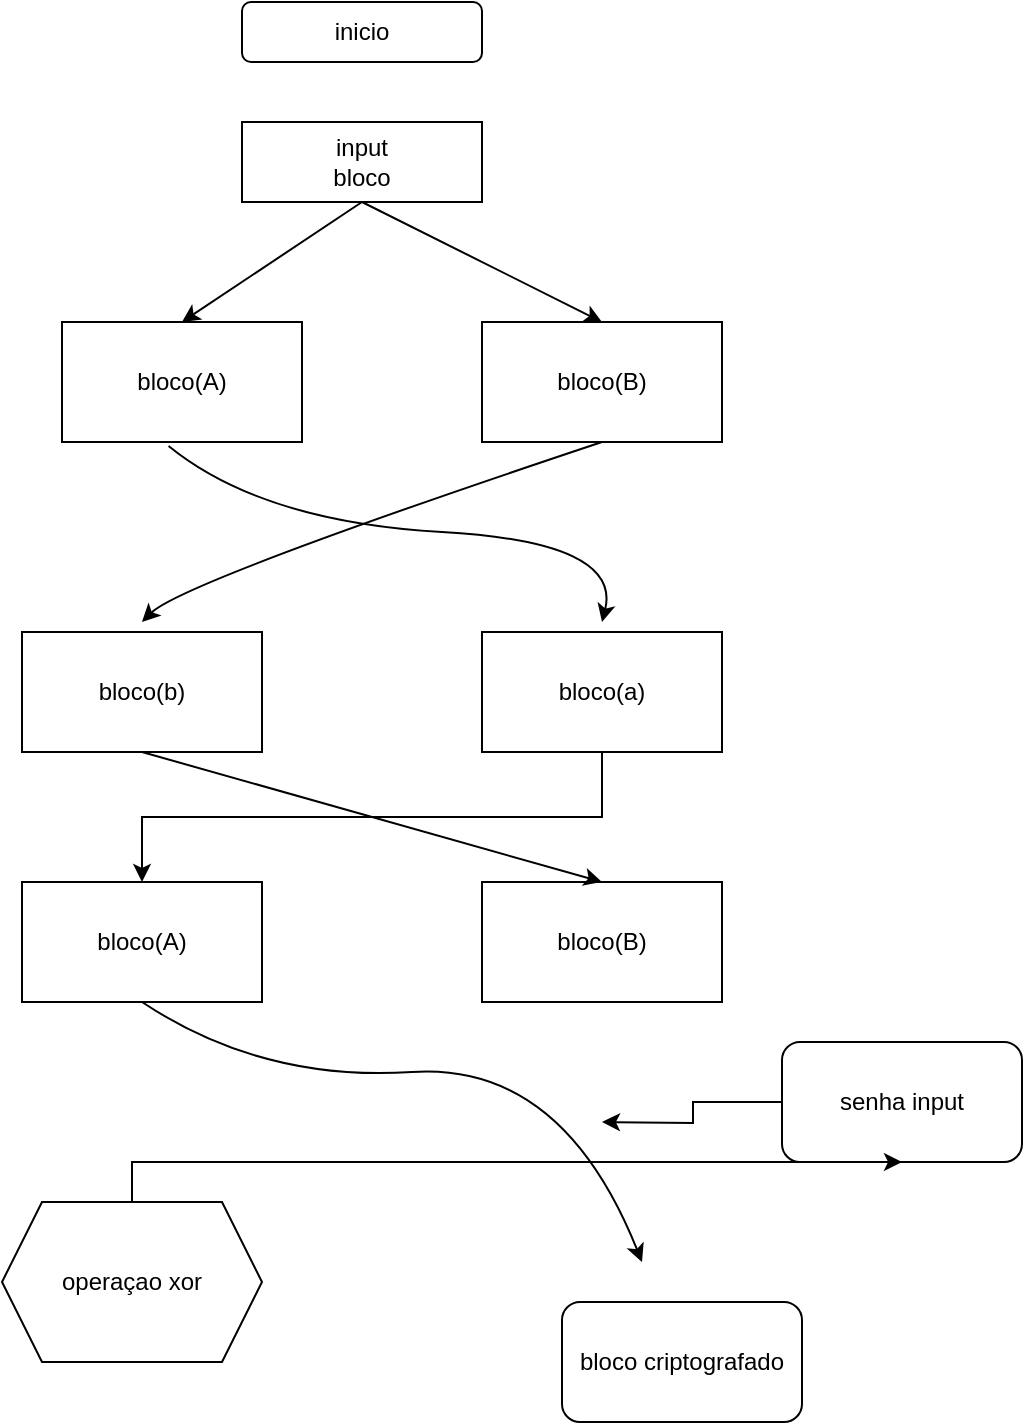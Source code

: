 <mxfile version="13.8.0" type="github"><diagram id="wNLgx_J4kj8sw7EsQUUU" name="Page-1"><mxGraphModel dx="1022" dy="380" grid="1" gridSize="10" guides="1" tooltips="1" connect="1" arrows="1" fold="1" page="1" pageScale="1" pageWidth="1100" pageHeight="850" math="0" shadow="0"><root><mxCell id="0"/><mxCell id="1" parent="0"/><mxCell id="vne0V4vYG3sVstHZs_co-1" value="inicio" style="rounded=1;whiteSpace=wrap;html=1;" vertex="1" parent="1"><mxGeometry x="160" y="80" width="120" height="30" as="geometry"/></mxCell><mxCell id="vne0V4vYG3sVstHZs_co-2" value="input&lt;br&gt;bloco" style="rounded=0;whiteSpace=wrap;html=1;" vertex="1" parent="1"><mxGeometry x="160" y="140" width="120" height="40" as="geometry"/></mxCell><mxCell id="vne0V4vYG3sVstHZs_co-4" value="bloco(A)" style="rounded=0;whiteSpace=wrap;html=1;" vertex="1" parent="1"><mxGeometry x="70" y="240" width="120" height="60" as="geometry"/></mxCell><mxCell id="vne0V4vYG3sVstHZs_co-5" value="bloco(B)" style="rounded=0;whiteSpace=wrap;html=1;" vertex="1" parent="1"><mxGeometry x="280" y="240" width="120" height="60" as="geometry"/></mxCell><mxCell id="vne0V4vYG3sVstHZs_co-7" value="" style="endArrow=classic;html=1;exitX=0.5;exitY=1;exitDx=0;exitDy=0;entryX=0.5;entryY=0;entryDx=0;entryDy=0;" edge="1" parent="1" source="vne0V4vYG3sVstHZs_co-2" target="vne0V4vYG3sVstHZs_co-5"><mxGeometry width="50" height="50" relative="1" as="geometry"><mxPoint x="480" y="320" as="sourcePoint"/><mxPoint x="530" y="270" as="targetPoint"/></mxGeometry></mxCell><mxCell id="vne0V4vYG3sVstHZs_co-8" value="" style="endArrow=classic;html=1;exitX=0.5;exitY=1;exitDx=0;exitDy=0;entryX=0.5;entryY=0;entryDx=0;entryDy=0;" edge="1" parent="1" source="vne0V4vYG3sVstHZs_co-2" target="vne0V4vYG3sVstHZs_co-4"><mxGeometry width="50" height="50" relative="1" as="geometry"><mxPoint x="480" y="320" as="sourcePoint"/><mxPoint x="530" y="270" as="targetPoint"/></mxGeometry></mxCell><mxCell id="vne0V4vYG3sVstHZs_co-9" value="" style="curved=1;endArrow=classic;html=1;exitX=0.5;exitY=1;exitDx=0;exitDy=0;" edge="1" parent="1" source="vne0V4vYG3sVstHZs_co-5"><mxGeometry width="50" height="50" relative="1" as="geometry"><mxPoint x="480" y="320" as="sourcePoint"/><mxPoint x="110" y="390" as="targetPoint"/><Array as="points"><mxPoint x="130" y="370"/></Array></mxGeometry></mxCell><mxCell id="vne0V4vYG3sVstHZs_co-10" value="bloco(b)" style="rounded=0;whiteSpace=wrap;html=1;" vertex="1" parent="1"><mxGeometry x="50" y="395" width="120" height="60" as="geometry"/></mxCell><mxCell id="vne0V4vYG3sVstHZs_co-18" style="edgeStyle=orthogonalEdgeStyle;rounded=0;orthogonalLoop=1;jettySize=auto;html=1;exitX=0.5;exitY=1;exitDx=0;exitDy=0;entryX=0.5;entryY=0;entryDx=0;entryDy=0;" edge="1" parent="1" source="vne0V4vYG3sVstHZs_co-11" target="vne0V4vYG3sVstHZs_co-15"><mxGeometry relative="1" as="geometry"/></mxCell><mxCell id="vne0V4vYG3sVstHZs_co-11" value="bloco(a)" style="rounded=0;whiteSpace=wrap;html=1;" vertex="1" parent="1"><mxGeometry x="280" y="395" width="120" height="60" as="geometry"/></mxCell><mxCell id="vne0V4vYG3sVstHZs_co-12" value="" style="curved=1;endArrow=classic;html=1;exitX=0.444;exitY=1.033;exitDx=0;exitDy=0;exitPerimeter=0;" edge="1" parent="1" source="vne0V4vYG3sVstHZs_co-4"><mxGeometry width="50" height="50" relative="1" as="geometry"><mxPoint x="480" y="320" as="sourcePoint"/><mxPoint x="340" y="390" as="targetPoint"/><Array as="points"><mxPoint x="170" y="340"/><mxPoint x="350" y="350"/></Array></mxGeometry></mxCell><mxCell id="vne0V4vYG3sVstHZs_co-15" value="bloco(A)" style="rounded=0;whiteSpace=wrap;html=1;" vertex="1" parent="1"><mxGeometry x="50" y="520" width="120" height="60" as="geometry"/></mxCell><mxCell id="vne0V4vYG3sVstHZs_co-16" value="bloco(B)" style="rounded=0;whiteSpace=wrap;html=1;" vertex="1" parent="1"><mxGeometry x="280" y="520" width="120" height="60" as="geometry"/></mxCell><mxCell id="vne0V4vYG3sVstHZs_co-17" value="" style="endArrow=classic;html=1;entryX=0.5;entryY=0;entryDx=0;entryDy=0;exitX=0.5;exitY=1;exitDx=0;exitDy=0;" edge="1" parent="1" source="vne0V4vYG3sVstHZs_co-10" target="vne0V4vYG3sVstHZs_co-16"><mxGeometry width="50" height="50" relative="1" as="geometry"><mxPoint x="300" y="440" as="sourcePoint"/><mxPoint x="350" y="390" as="targetPoint"/></mxGeometry></mxCell><mxCell id="vne0V4vYG3sVstHZs_co-23" style="edgeStyle=orthogonalEdgeStyle;rounded=0;orthogonalLoop=1;jettySize=auto;html=1;" edge="1" parent="1" source="vne0V4vYG3sVstHZs_co-20"><mxGeometry relative="1" as="geometry"><mxPoint x="340" y="640" as="targetPoint"/></mxGeometry></mxCell><mxCell id="vne0V4vYG3sVstHZs_co-20" value="senha input" style="rounded=1;whiteSpace=wrap;html=1;" vertex="1" parent="1"><mxGeometry x="430" y="600" width="120" height="60" as="geometry"/></mxCell><mxCell id="vne0V4vYG3sVstHZs_co-21" value="" style="curved=1;endArrow=classic;html=1;exitX=0.5;exitY=1;exitDx=0;exitDy=0;" edge="1" parent="1" source="vne0V4vYG3sVstHZs_co-15"><mxGeometry width="50" height="50" relative="1" as="geometry"><mxPoint x="350" y="670" as="sourcePoint"/><mxPoint x="360" y="710" as="targetPoint"/><Array as="points"><mxPoint x="170" y="620"/><mxPoint x="320" y="610"/></Array></mxGeometry></mxCell><mxCell id="vne0V4vYG3sVstHZs_co-24" value="bloco criptografado&lt;br&gt;" style="rounded=1;whiteSpace=wrap;html=1;" vertex="1" parent="1"><mxGeometry x="320" y="730" width="120" height="60" as="geometry"/></mxCell><mxCell id="vne0V4vYG3sVstHZs_co-26" style="edgeStyle=orthogonalEdgeStyle;rounded=0;orthogonalLoop=1;jettySize=auto;html=1;entryX=0.5;entryY=1;entryDx=0;entryDy=0;" edge="1" parent="1" source="vne0V4vYG3sVstHZs_co-25" target="vne0V4vYG3sVstHZs_co-20"><mxGeometry relative="1" as="geometry"><Array as="points"><mxPoint x="105" y="660"/></Array></mxGeometry></mxCell><mxCell id="vne0V4vYG3sVstHZs_co-25" value="operaçao xor" style="shape=hexagon;perimeter=hexagonPerimeter2;whiteSpace=wrap;html=1;fixedSize=1;" vertex="1" parent="1"><mxGeometry x="40" y="680" width="130" height="80" as="geometry"/></mxCell></root></mxGraphModel></diagram></mxfile>